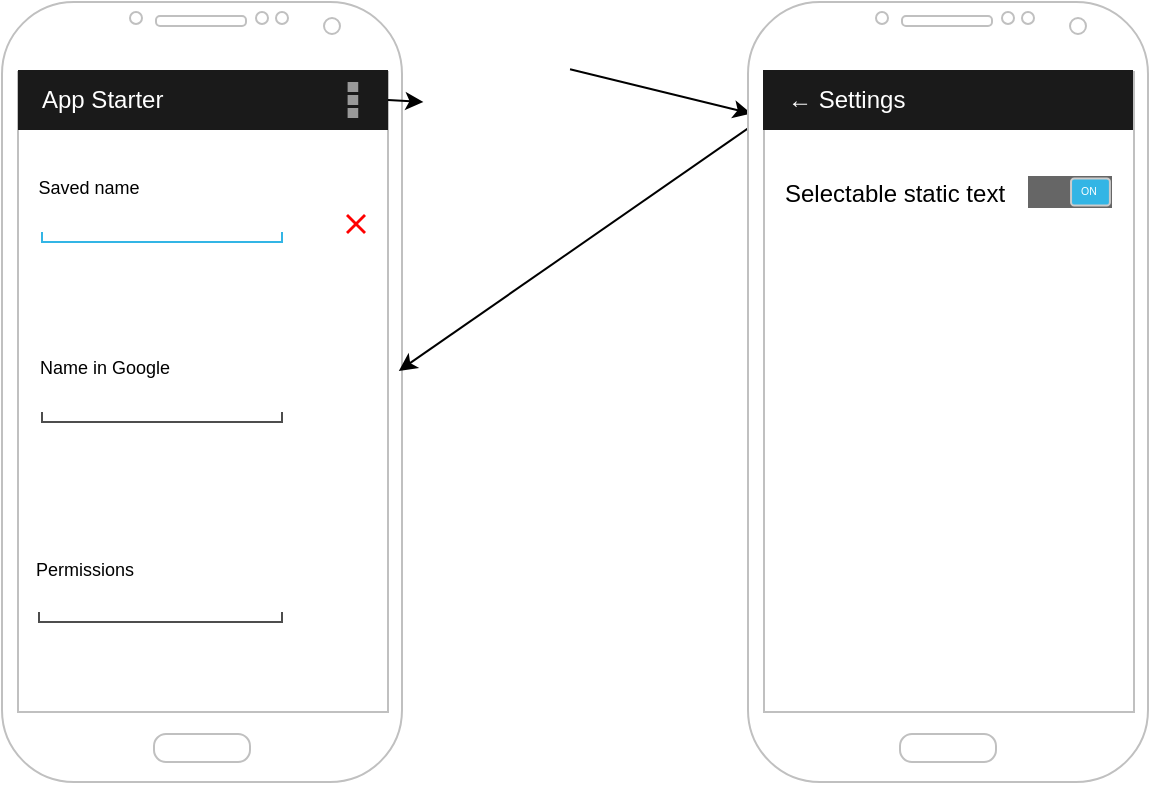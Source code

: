 <mxfile version="20.5.3" type="embed"><diagram id="6nOcRAwLejFYc5g56x9Y" name="Page-1"><mxGraphModel dx="407" dy="367" grid="0" gridSize="10" guides="1" tooltips="1" connect="1" arrows="1" fold="1" page="1" pageScale="1" pageWidth="850" pageHeight="1100" math="0" shadow="0"><root><mxCell id="0"/><mxCell id="1" parent="0"/><mxCell id="Vnv7Rkrh4nzxl0tCbxrw-45" value="" style="group" parent="1" vertex="1" connectable="0"><mxGeometry x="145" y="178" width="573" height="390" as="geometry"/></mxCell><mxCell id="Vnv7Rkrh4nzxl0tCbxrw-1" value="" style="verticalLabelPosition=bottom;verticalAlign=top;html=1;shadow=0;dashed=0;strokeWidth=1;shape=mxgraph.android.phone2;strokeColor=#c0c0c0;" parent="Vnv7Rkrh4nzxl0tCbxrw-45" vertex="1"><mxGeometry width="200" height="390" as="geometry"/></mxCell><mxCell id="Vnv7Rkrh4nzxl0tCbxrw-2" value="" style="strokeWidth=1;html=1;shadow=0;dashed=0;shape=mxgraph.android.textfield;align=center;strokeColor=#33b5e5;pointerEvents=1" parent="Vnv7Rkrh4nzxl0tCbxrw-45" vertex="1"><mxGeometry x="20" y="90" width="120" height="30" as="geometry"/></mxCell><mxCell id="Vnv7Rkrh4nzxl0tCbxrw-3" value="" style="strokeWidth=1;html=1;shadow=0;dashed=0;shape=mxgraph.android.textfield;align=center;strokeColor=#4D4D4D;pointerEvents=1" parent="Vnv7Rkrh4nzxl0tCbxrw-45" vertex="1"><mxGeometry x="20" y="180" width="120" height="30" as="geometry"/></mxCell><mxCell id="Vnv7Rkrh4nzxl0tCbxrw-4" value="" style="strokeWidth=1;html=1;shadow=0;dashed=0;shape=mxgraph.android.textfield;align=center;strokeColor=#4D4D4D;pointerEvents=1" parent="Vnv7Rkrh4nzxl0tCbxrw-45" vertex="1"><mxGeometry x="18.5" y="280" width="121.5" height="30" as="geometry"/></mxCell><mxCell id="Vnv7Rkrh4nzxl0tCbxrw-5" value="" style="shape=mxgraph.mockup.markup.redX;fillColor=#ff0000;html=1;shadow=0;strokeColor=none;" parent="Vnv7Rkrh4nzxl0tCbxrw-45" vertex="1"><mxGeometry x="172" y="106" width="10" height="10" as="geometry"/></mxCell><mxCell id="Vnv7Rkrh4nzxl0tCbxrw-23" value="" style="shape=image;html=1;verticalAlign=top;verticalLabelPosition=bottom;labelBackgroundColor=#ffffff;imageAspect=0;aspect=fixed;image=https://cdn1.iconfinder.com/data/icons/ios-11-glyphs/30/save-128.png" parent="Vnv7Rkrh4nzxl0tCbxrw-45" vertex="1"><mxGeometry x="153" y="103" width="16" height="16" as="geometry"/></mxCell><mxCell id="Vnv7Rkrh4nzxl0tCbxrw-24" value="Saved name" style="text;html=1;align=center;verticalAlign=middle;resizable=0;points=[];autosize=1;strokeColor=none;fillColor=none;fontSize=9;" parent="Vnv7Rkrh4nzxl0tCbxrw-45" vertex="1"><mxGeometry x="8" y="83" width="70" height="20" as="geometry"/></mxCell><mxCell id="Vnv7Rkrh4nzxl0tCbxrw-25" value="Name in Google" style="text;html=1;align=center;verticalAlign=middle;resizable=0;points=[];autosize=1;strokeColor=none;fillColor=none;fontSize=9;" parent="Vnv7Rkrh4nzxl0tCbxrw-45" vertex="1"><mxGeometry x="11" y="173" width="80" height="20" as="geometry"/></mxCell><mxCell id="Vnv7Rkrh4nzxl0tCbxrw-26" value="Permissions" style="text;html=1;align=center;verticalAlign=middle;resizable=0;points=[];autosize=1;strokeColor=none;fillColor=none;fontSize=9;" parent="Vnv7Rkrh4nzxl0tCbxrw-45" vertex="1"><mxGeometry x="11" y="274" width="60" height="20" as="geometry"/></mxCell><mxCell id="Vnv7Rkrh4nzxl0tCbxrw-28" value="App Starter" style="strokeWidth=1;html=1;shadow=0;dashed=0;shape=stencil(xZPRDoIgFIafhtuGELUuzeo9SClZBg4o6+1DjrWhSze7iLGx8/3j/PAPEM1syWuBCOa2FrlDdIcIuXMj+bHymHilBEgxlIpfBZA0d1Irj7bcgGad0RfRyMJ1m6QqhZEO1AZYsl62Nd0jnHraTprlWikR+tnADj39pI04G31TRSS8ZdOefXDU2JDgB9Sd+oyqvuXHWFbViAw3znWlfQQY1tAWEboJY7w97J/wn98+zoVFsbAolISxKJbVT7HM903Igv3LeiLML8Y082TwPgOFzxXACw==);fillColor=#1A1A1A;strokeColor=#c0c0c0;strokeWidth=2;fontColor=#FFFFFF;fontSize=12;align=left;spacingLeft=10;points=[[0,0.5,0,0,0],[1,0.5,0,0,0]];" parent="Vnv7Rkrh4nzxl0tCbxrw-45" vertex="1"><mxGeometry x="8" y="34" width="185" height="30" as="geometry"/></mxCell><mxCell id="Vnv7Rkrh4nzxl0tCbxrw-39" value="" style="endArrow=classic;html=1;rounded=0;fontSize=12;entryX=0.009;entryY=0.519;entryDx=0;entryDy=0;entryPerimeter=0;exitX=1;exitY=0.5;exitDx=0;exitDy=0;exitPerimeter=0;" parent="Vnv7Rkrh4nzxl0tCbxrw-45" source="Vnv7Rkrh4nzxl0tCbxrw-28" edge="1"><mxGeometry width="50" height="50" relative="1" as="geometry"><mxPoint x="221" y="33" as="sourcePoint"/><mxPoint x="210.702" y="49.95" as="targetPoint"/></mxGeometry></mxCell><mxCell id="Vnv7Rkrh4nzxl0tCbxrw-40" value="" style="endArrow=classic;html=1;rounded=0;fontSize=12;exitX=0.949;exitY=0.773;exitDx=0;exitDy=0;exitPerimeter=0;entryX=0.008;entryY=0.143;entryDx=0;entryDy=0;entryPerimeter=0;" parent="Vnv7Rkrh4nzxl0tCbxrw-45" target="Vnv7Rkrh4nzxl0tCbxrw-29" edge="1"><mxGeometry width="50" height="50" relative="1" as="geometry"><mxPoint x="284.022" y="33.663" as="sourcePoint"/><mxPoint x="370" y="186" as="targetPoint"/></mxGeometry></mxCell><mxCell id="Vnv7Rkrh4nzxl0tCbxrw-41" value="" style="endArrow=classic;html=1;rounded=0;fontSize=12;entryX=0.992;entryY=0.473;entryDx=0;entryDy=0;entryPerimeter=0;exitX=0.07;exitY=0.5;exitDx=0;exitDy=0;exitPerimeter=0;" parent="Vnv7Rkrh4nzxl0tCbxrw-45" source="Vnv7Rkrh4nzxl0tCbxrw-30" target="Vnv7Rkrh4nzxl0tCbxrw-1" edge="1"><mxGeometry width="50" height="50" relative="1" as="geometry"><mxPoint x="320" y="236" as="sourcePoint"/><mxPoint x="370" y="186" as="targetPoint"/></mxGeometry></mxCell><mxCell id="Vnv7Rkrh4nzxl0tCbxrw-44" value="" style="group" parent="Vnv7Rkrh4nzxl0tCbxrw-45" vertex="1" connectable="0"><mxGeometry x="373" width="200" height="390" as="geometry"/></mxCell><mxCell id="Vnv7Rkrh4nzxl0tCbxrw-29" value="" style="verticalLabelPosition=bottom;verticalAlign=top;html=1;shadow=0;dashed=0;strokeWidth=1;shape=mxgraph.android.phone2;strokeColor=#c0c0c0;fontSize=9;" parent="Vnv7Rkrh4nzxl0tCbxrw-44" vertex="1"><mxGeometry width="200" height="390" as="geometry"/></mxCell><mxCell id="Vnv7Rkrh4nzxl0tCbxrw-30" value="← Settings" style="strokeWidth=1;html=1;shadow=0;dashed=0;shape=stencil(nZLhCsIgFIWfxv/mDaKfa9V7mLMmmXeoa/X2Oe8KttGCRJDzHbznepFBGWrZaCa4DI1WkcGeCXGX3siTTVgkpyYInKSTN02kUNGgS2gnPXkherzqzlRxuGRcrb2J5HbEVpt1r+HAeJFov6FU6JzO9UJmx4l/Rq8vHltXjYy37fveZ62OAwV/kB7c50hNIz/BxtoFm16s0GIaAaczl2UCtnktl6f7P/L/L/+leygTmY00U/oPGbwA);fillColor=#1A1A1A;strokeColor=#c0c0c0;strokeWidth=2;fontColor=#FFFFFF;fontSize=12;align=left;spacingLeft=10;spacingTop=0;points=[[0.07,0.5,0,0,0]];" parent="Vnv7Rkrh4nzxl0tCbxrw-44" vertex="1"><mxGeometry x="7.5" y="34" width="185" height="30" as="geometry"/></mxCell><mxCell id="Vnv7Rkrh4nzxl0tCbxrw-42" value="" style="verticalLabelPosition=bottom;verticalAlign=top;html=1;shadow=0;dashed=0;strokeWidth=1;shape=mxgraph.android.switch_on;fillColor=#666666;sketch=0;fontSize=12;" parent="Vnv7Rkrh4nzxl0tCbxrw-44" vertex="1"><mxGeometry x="140" y="87" width="42" height="16" as="geometry"/></mxCell><mxCell id="Vnv7Rkrh4nzxl0tCbxrw-43" value="Selectable static text" style="text;html=1;align=center;verticalAlign=middle;resizable=0;points=[];autosize=1;strokeColor=none;fillColor=none;fontSize=12;" parent="Vnv7Rkrh4nzxl0tCbxrw-44" vertex="1"><mxGeometry x="13" y="87" width="120" height="18" as="geometry"/></mxCell></root></mxGraphModel></diagram></mxfile>